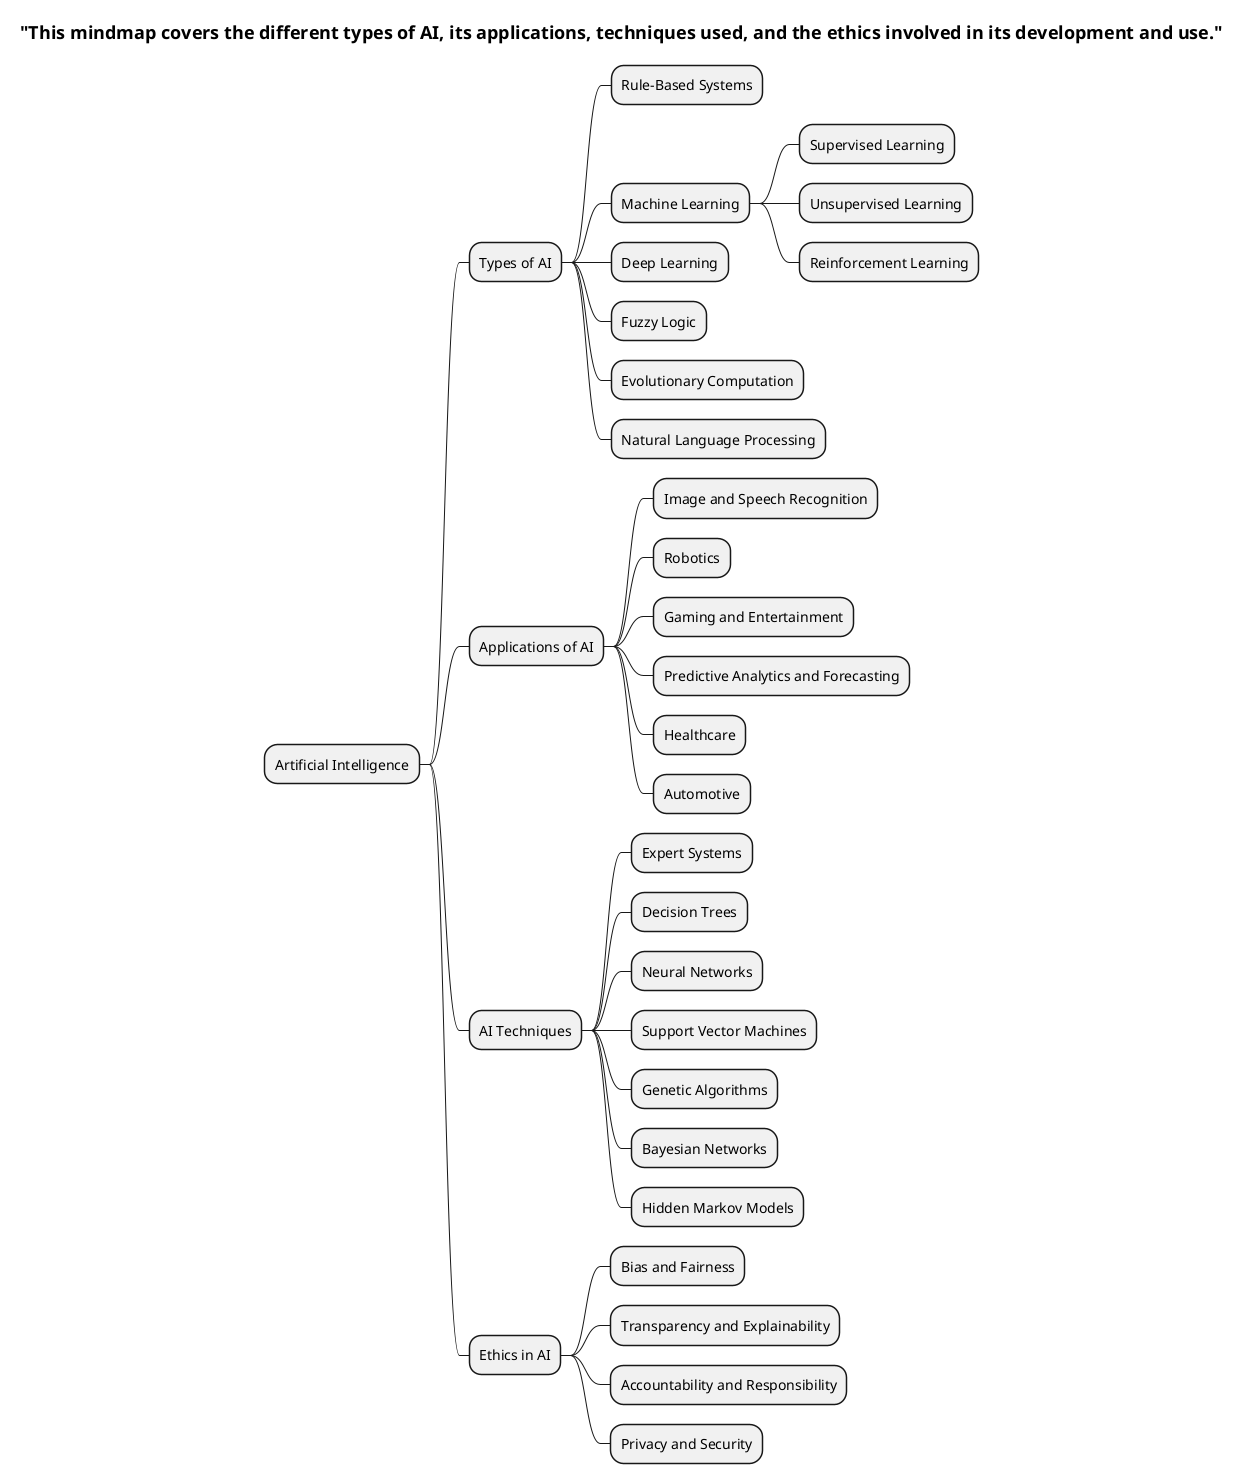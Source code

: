 @startmindmap

title = "This mindmap covers the different types of AI, its applications, techniques used, and the ethics involved in its development and use."

* Artificial Intelligence
** Types of AI
*** Rule-Based Systems
*** Machine Learning
**** Supervised Learning
**** Unsupervised Learning
**** Reinforcement Learning
*** Deep Learning
*** Fuzzy Logic
*** Evolutionary Computation
*** Natural Language Processing
** Applications of AI
*** Image and Speech Recognition
*** Robotics
*** Gaming and Entertainment
*** Predictive Analytics and Forecasting
*** Healthcare
*** Automotive
** AI Techniques
*** Expert Systems
*** Decision Trees
*** Neural Networks
*** Support Vector Machines
*** Genetic Algorithms
*** Bayesian Networks
*** Hidden Markov Models
** Ethics in AI
*** Bias and Fairness
*** Transparency and Explainability
*** Accountability and Responsibility
*** Privacy and Security
@endmindmap
